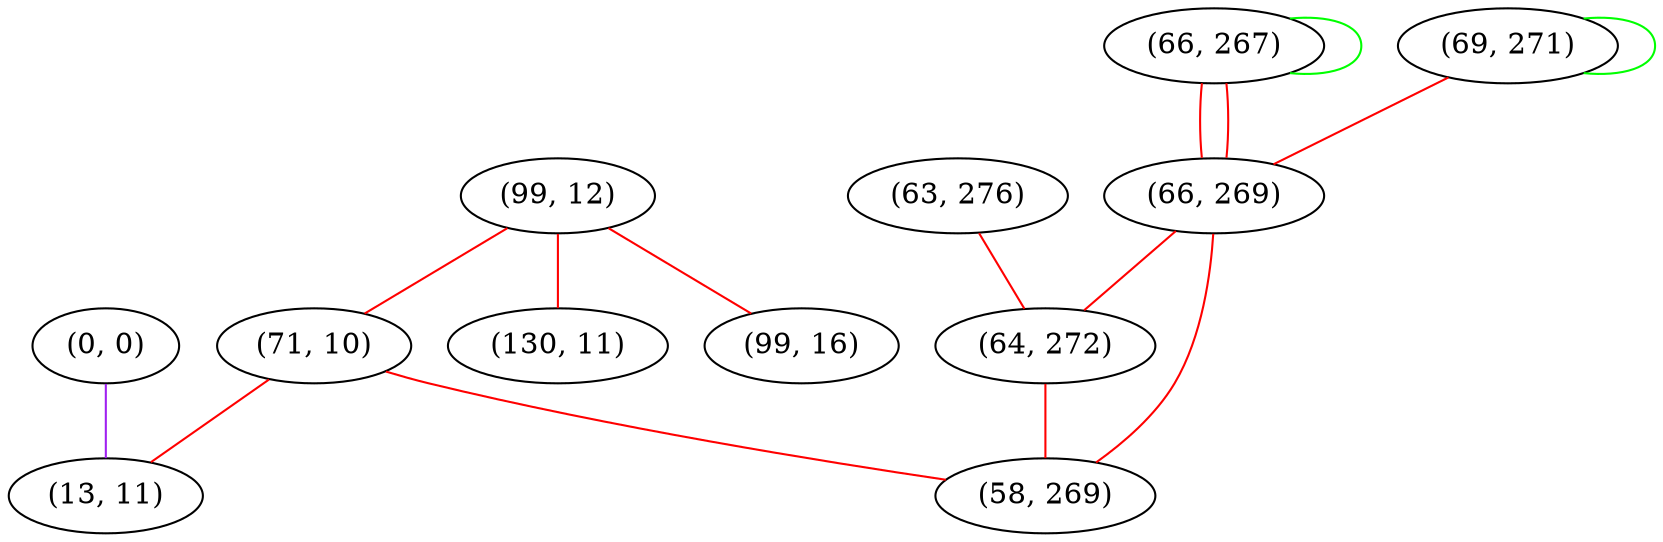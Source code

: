 graph "" {
"(0, 0)";
"(99, 12)";
"(66, 267)";
"(130, 11)";
"(69, 271)";
"(63, 276)";
"(66, 269)";
"(64, 272)";
"(71, 10)";
"(99, 16)";
"(58, 269)";
"(13, 11)";
"(0, 0)" -- "(13, 11)"  [color=purple, key=0, weight=4];
"(99, 12)" -- "(99, 16)"  [color=red, key=0, weight=1];
"(99, 12)" -- "(130, 11)"  [color=red, key=0, weight=1];
"(99, 12)" -- "(71, 10)"  [color=red, key=0, weight=1];
"(66, 267)" -- "(66, 269)"  [color=red, key=0, weight=1];
"(66, 267)" -- "(66, 269)"  [color=red, key=1, weight=1];
"(66, 267)" -- "(66, 267)"  [color=green, key=0, weight=2];
"(69, 271)" -- "(66, 269)"  [color=red, key=0, weight=1];
"(69, 271)" -- "(69, 271)"  [color=green, key=0, weight=2];
"(63, 276)" -- "(64, 272)"  [color=red, key=0, weight=1];
"(66, 269)" -- "(58, 269)"  [color=red, key=0, weight=1];
"(66, 269)" -- "(64, 272)"  [color=red, key=0, weight=1];
"(64, 272)" -- "(58, 269)"  [color=red, key=0, weight=1];
"(71, 10)" -- "(58, 269)"  [color=red, key=0, weight=1];
"(71, 10)" -- "(13, 11)"  [color=red, key=0, weight=1];
}
